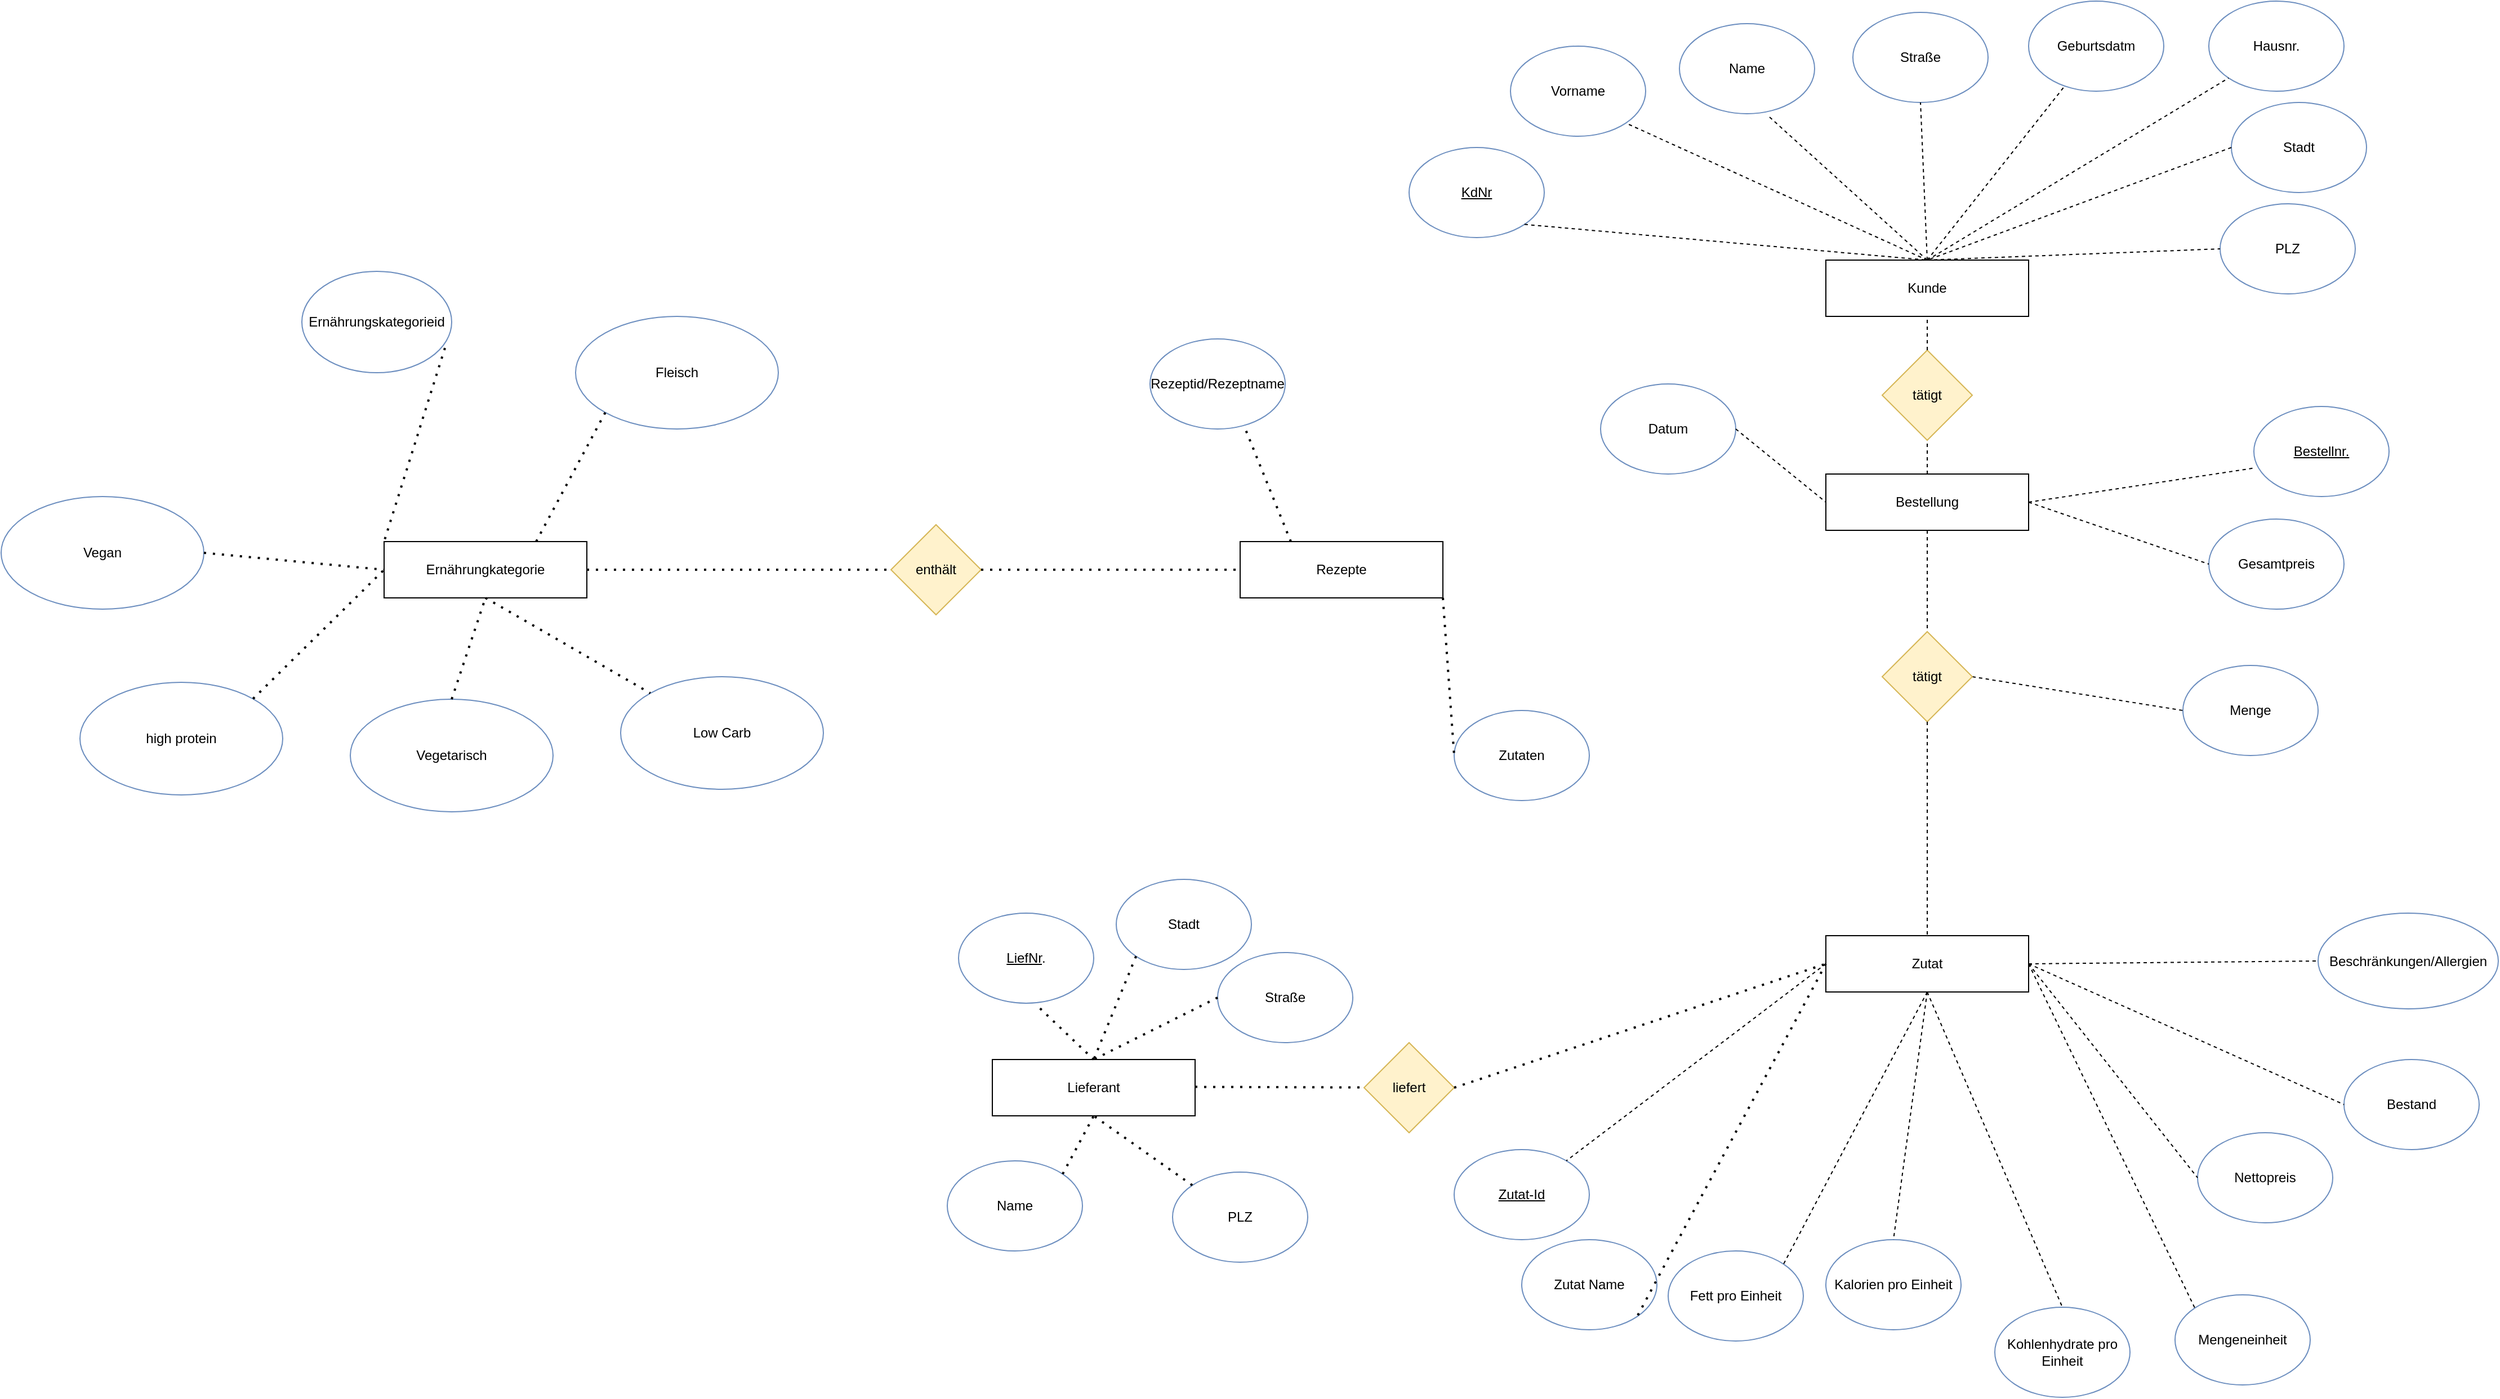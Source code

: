 <mxfile version="15.5.6" type="github">
  <diagram id="iYXTh_BV50-DcyyvD-VH" name="Page-1">
    <mxGraphModel dx="3685" dy="1137" grid="1" gridSize="10" guides="1" tooltips="1" connect="1" arrows="1" fold="1" page="1" pageScale="1" pageWidth="827" pageHeight="1169" math="0" shadow="0">
      <root>
        <mxCell id="0" />
        <mxCell id="1" parent="0" />
        <mxCell id="gF4w-Wv8mVssBSiLtG0P-1" value="Kunde" style="rounded=0;whiteSpace=wrap;html=1;" parent="1" vertex="1">
          <mxGeometry x="390" y="250" width="180" height="50" as="geometry" />
        </mxCell>
        <mxCell id="gF4w-Wv8mVssBSiLtG0P-2" value="&lt;u&gt;KdNr&lt;/u&gt;" style="ellipse;whiteSpace=wrap;html=1;fillColor=none;strokeColor=#6c8ebf;" parent="1" vertex="1">
          <mxGeometry x="20" y="150" width="120" height="80" as="geometry" />
        </mxCell>
        <mxCell id="gF4w-Wv8mVssBSiLtG0P-3" value="" style="endArrow=none;dashed=1;html=1;rounded=0;entryX=0.5;entryY=0;entryDx=0;entryDy=0;exitX=1;exitY=1;exitDx=0;exitDy=0;" parent="1" source="gF4w-Wv8mVssBSiLtG0P-2" target="gF4w-Wv8mVssBSiLtG0P-1" edge="1">
          <mxGeometry width="50" height="50" relative="1" as="geometry">
            <mxPoint x="300" y="140" as="sourcePoint" />
            <mxPoint x="300" y="210" as="targetPoint" />
          </mxGeometry>
        </mxCell>
        <mxCell id="RwKmN7ryFgWnyT84SK3E-1" value="Vorname" style="ellipse;whiteSpace=wrap;html=1;fillColor=none;strokeColor=#6c8ebf;" parent="1" vertex="1">
          <mxGeometry x="110" y="60" width="120" height="80" as="geometry" />
        </mxCell>
        <mxCell id="RwKmN7ryFgWnyT84SK3E-2" value="Name" style="ellipse;whiteSpace=wrap;html=1;fillColor=none;strokeColor=#6c8ebf;" parent="1" vertex="1">
          <mxGeometry x="260" y="40" width="120" height="80" as="geometry" />
        </mxCell>
        <mxCell id="RwKmN7ryFgWnyT84SK3E-3" value="Straße" style="ellipse;whiteSpace=wrap;html=1;fillColor=none;strokeColor=#6c8ebf;" parent="1" vertex="1">
          <mxGeometry x="414" y="30" width="120" height="80" as="geometry" />
        </mxCell>
        <mxCell id="RwKmN7ryFgWnyT84SK3E-4" value="Geburtsdatm" style="ellipse;whiteSpace=wrap;html=1;fillColor=none;strokeColor=#6c8ebf;" parent="1" vertex="1">
          <mxGeometry x="570" y="20" width="120" height="80" as="geometry" />
        </mxCell>
        <mxCell id="RwKmN7ryFgWnyT84SK3E-5" value="Hausnr." style="ellipse;whiteSpace=wrap;html=1;fillColor=none;strokeColor=#6c8ebf;" parent="1" vertex="1">
          <mxGeometry x="730" y="20" width="120" height="80" as="geometry" />
        </mxCell>
        <mxCell id="RwKmN7ryFgWnyT84SK3E-6" value="PLZ" style="ellipse;whiteSpace=wrap;html=1;fillColor=none;strokeColor=#6c8ebf;" parent="1" vertex="1">
          <mxGeometry x="740" y="200" width="120" height="80" as="geometry" />
        </mxCell>
        <mxCell id="RwKmN7ryFgWnyT84SK3E-7" value="Stadt" style="ellipse;whiteSpace=wrap;html=1;fillColor=none;strokeColor=#6c8ebf;" parent="1" vertex="1">
          <mxGeometry x="750" y="110" width="120" height="80" as="geometry" />
        </mxCell>
        <mxCell id="RwKmN7ryFgWnyT84SK3E-8" value="" style="endArrow=none;dashed=1;html=1;rounded=0;entryX=1;entryY=1;entryDx=0;entryDy=0;exitX=0.5;exitY=0;exitDx=0;exitDy=0;" parent="1" source="gF4w-Wv8mVssBSiLtG0P-1" target="RwKmN7ryFgWnyT84SK3E-1" edge="1">
          <mxGeometry width="50" height="50" relative="1" as="geometry">
            <mxPoint x="400" y="220" as="sourcePoint" />
            <mxPoint x="450" y="170" as="targetPoint" />
          </mxGeometry>
        </mxCell>
        <mxCell id="RwKmN7ryFgWnyT84SK3E-9" value="" style="endArrow=none;dashed=1;html=1;rounded=0;entryX=0.652;entryY=1.017;entryDx=0;entryDy=0;exitX=0.5;exitY=0;exitDx=0;exitDy=0;entryPerimeter=0;" parent="1" source="gF4w-Wv8mVssBSiLtG0P-1" target="RwKmN7ryFgWnyT84SK3E-2" edge="1">
          <mxGeometry width="50" height="50" relative="1" as="geometry">
            <mxPoint x="537.57" y="221.72" as="sourcePoint" />
            <mxPoint x="339.996" y="110.004" as="targetPoint" />
          </mxGeometry>
        </mxCell>
        <mxCell id="RwKmN7ryFgWnyT84SK3E-10" value="" style="endArrow=none;dashed=1;html=1;rounded=0;entryX=0.5;entryY=1;entryDx=0;entryDy=0;exitX=0.5;exitY=0;exitDx=0;exitDy=0;" parent="1" source="gF4w-Wv8mVssBSiLtG0P-1" target="RwKmN7ryFgWnyT84SK3E-3" edge="1">
          <mxGeometry width="50" height="50" relative="1" as="geometry">
            <mxPoint x="470" y="230" as="sourcePoint" />
            <mxPoint x="272.426" y="158.284" as="targetPoint" />
          </mxGeometry>
        </mxCell>
        <mxCell id="RwKmN7ryFgWnyT84SK3E-11" value="" style="endArrow=none;dashed=1;html=1;rounded=0;exitX=0.5;exitY=0;exitDx=0;exitDy=0;" parent="1" source="gF4w-Wv8mVssBSiLtG0P-1" target="RwKmN7ryFgWnyT84SK3E-4" edge="1">
          <mxGeometry width="50" height="50" relative="1" as="geometry">
            <mxPoint x="510" y="250" as="sourcePoint" />
            <mxPoint x="282.426" y="168.284" as="targetPoint" />
          </mxGeometry>
        </mxCell>
        <mxCell id="RwKmN7ryFgWnyT84SK3E-12" value="" style="endArrow=none;dashed=1;html=1;rounded=0;entryX=0;entryY=1;entryDx=0;entryDy=0;" parent="1" target="RwKmN7ryFgWnyT84SK3E-5" edge="1">
          <mxGeometry width="50" height="50" relative="1" as="geometry">
            <mxPoint x="480" y="250" as="sourcePoint" />
            <mxPoint x="292.426" y="178.284" as="targetPoint" />
          </mxGeometry>
        </mxCell>
        <mxCell id="RwKmN7ryFgWnyT84SK3E-13" value="" style="endArrow=none;dashed=1;html=1;rounded=0;entryX=0.5;entryY=0;entryDx=0;entryDy=0;exitX=0;exitY=0.5;exitDx=0;exitDy=0;" parent="1" source="RwKmN7ryFgWnyT84SK3E-7" target="gF4w-Wv8mVssBSiLtG0P-1" edge="1">
          <mxGeometry width="50" height="50" relative="1" as="geometry">
            <mxPoint x="500" y="300" as="sourcePoint" />
            <mxPoint x="302.426" y="188.284" as="targetPoint" />
          </mxGeometry>
        </mxCell>
        <mxCell id="RwKmN7ryFgWnyT84SK3E-15" value="" style="endArrow=none;dashed=1;html=1;rounded=0;entryX=0;entryY=0.5;entryDx=0;entryDy=0;" parent="1" target="RwKmN7ryFgWnyT84SK3E-6" edge="1">
          <mxGeometry width="50" height="50" relative="1" as="geometry">
            <mxPoint x="480" y="250" as="sourcePoint" />
            <mxPoint x="490" y="180" as="targetPoint" />
          </mxGeometry>
        </mxCell>
        <mxCell id="RwKmN7ryFgWnyT84SK3E-18" value="tätigt" style="rhombus;whiteSpace=wrap;html=1;fillColor=#fff2cc;strokeColor=#d6b656;" parent="1" vertex="1">
          <mxGeometry x="440" y="330" width="80" height="80" as="geometry" />
        </mxCell>
        <mxCell id="RwKmN7ryFgWnyT84SK3E-20" value="" style="endArrow=none;dashed=1;html=1;rounded=0;entryX=0.5;entryY=1;entryDx=0;entryDy=0;exitX=0.5;exitY=0;exitDx=0;exitDy=0;" parent="1" source="RwKmN7ryFgWnyT84SK3E-18" target="gF4w-Wv8mVssBSiLtG0P-1" edge="1">
          <mxGeometry width="50" height="50" relative="1" as="geometry">
            <mxPoint x="400" y="360" as="sourcePoint" />
            <mxPoint x="450" y="310" as="targetPoint" />
          </mxGeometry>
        </mxCell>
        <mxCell id="RwKmN7ryFgWnyT84SK3E-22" value="Bestellung" style="rounded=0;whiteSpace=wrap;html=1;" parent="1" vertex="1">
          <mxGeometry x="390" y="440" width="180" height="50" as="geometry" />
        </mxCell>
        <mxCell id="RwKmN7ryFgWnyT84SK3E-23" value="Gesamtpreis" style="ellipse;whiteSpace=wrap;html=1;fillColor=none;strokeColor=#6c8ebf;" parent="1" vertex="1">
          <mxGeometry x="730" y="480" width="120" height="80" as="geometry" />
        </mxCell>
        <mxCell id="RwKmN7ryFgWnyT84SK3E-24" value="&lt;u&gt;Bestellnr.&lt;/u&gt;" style="ellipse;whiteSpace=wrap;html=1;fillColor=none;strokeColor=#6c8ebf;" parent="1" vertex="1">
          <mxGeometry x="770" y="380" width="120" height="80" as="geometry" />
        </mxCell>
        <mxCell id="RwKmN7ryFgWnyT84SK3E-25" value="Datum" style="ellipse;whiteSpace=wrap;html=1;fillColor=none;strokeColor=#6c8ebf;" parent="1" vertex="1">
          <mxGeometry x="190" y="360" width="120" height="80" as="geometry" />
        </mxCell>
        <mxCell id="RwKmN7ryFgWnyT84SK3E-26" value="" style="endArrow=none;dashed=1;html=1;rounded=0;entryX=0;entryY=0.5;entryDx=0;entryDy=0;exitX=1;exitY=0.5;exitDx=0;exitDy=0;" parent="1" source="RwKmN7ryFgWnyT84SK3E-25" target="RwKmN7ryFgWnyT84SK3E-22" edge="1">
          <mxGeometry width="50" height="50" relative="1" as="geometry">
            <mxPoint x="290" y="640" as="sourcePoint" />
            <mxPoint x="340" y="590" as="targetPoint" />
          </mxGeometry>
        </mxCell>
        <mxCell id="RwKmN7ryFgWnyT84SK3E-27" value="" style="endArrow=none;dashed=1;html=1;rounded=0;exitX=1;exitY=0.5;exitDx=0;exitDy=0;entryX=0.014;entryY=0.681;entryDx=0;entryDy=0;entryPerimeter=0;" parent="1" source="RwKmN7ryFgWnyT84SK3E-22" target="RwKmN7ryFgWnyT84SK3E-24" edge="1">
          <mxGeometry width="50" height="50" relative="1" as="geometry">
            <mxPoint x="620" y="560" as="sourcePoint" />
            <mxPoint x="670" y="510" as="targetPoint" />
          </mxGeometry>
        </mxCell>
        <mxCell id="RwKmN7ryFgWnyT84SK3E-28" value="" style="endArrow=none;dashed=1;html=1;rounded=0;exitX=1;exitY=0.5;exitDx=0;exitDy=0;entryX=0;entryY=0.5;entryDx=0;entryDy=0;" parent="1" source="RwKmN7ryFgWnyT84SK3E-22" target="RwKmN7ryFgWnyT84SK3E-23" edge="1">
          <mxGeometry width="50" height="50" relative="1" as="geometry">
            <mxPoint x="620" y="650" as="sourcePoint" />
            <mxPoint x="670" y="600" as="targetPoint" />
          </mxGeometry>
        </mxCell>
        <mxCell id="RwKmN7ryFgWnyT84SK3E-29" value="" style="endArrow=none;dashed=1;html=1;rounded=0;entryX=0.5;entryY=1;entryDx=0;entryDy=0;exitX=0.5;exitY=0;exitDx=0;exitDy=0;" parent="1" source="RwKmN7ryFgWnyT84SK3E-22" target="RwKmN7ryFgWnyT84SK3E-18" edge="1">
          <mxGeometry width="50" height="50" relative="1" as="geometry">
            <mxPoint x="460" y="520" as="sourcePoint" />
            <mxPoint x="510" y="470" as="targetPoint" />
          </mxGeometry>
        </mxCell>
        <mxCell id="RwKmN7ryFgWnyT84SK3E-33" value="Menge" style="ellipse;whiteSpace=wrap;html=1;fillColor=none;strokeColor=#6c8ebf;" parent="1" vertex="1">
          <mxGeometry x="707" y="610" width="120" height="80" as="geometry" />
        </mxCell>
        <mxCell id="RwKmN7ryFgWnyT84SK3E-34" value="" style="endArrow=none;dashed=1;html=1;rounded=0;exitX=1;exitY=0.5;exitDx=0;exitDy=0;entryX=0;entryY=0.5;entryDx=0;entryDy=0;" parent="1" source="3o8ierWcC-Uhl643SZl8-1" target="RwKmN7ryFgWnyT84SK3E-33" edge="1">
          <mxGeometry width="50" height="50" relative="1" as="geometry">
            <mxPoint x="520" y="585" as="sourcePoint" />
            <mxPoint x="640" y="745" as="targetPoint" />
          </mxGeometry>
        </mxCell>
        <mxCell id="RwKmN7ryFgWnyT84SK3E-36" value="Zutat" style="rounded=0;whiteSpace=wrap;html=1;" parent="1" vertex="1">
          <mxGeometry x="390" y="850" width="180" height="50" as="geometry" />
        </mxCell>
        <mxCell id="RwKmN7ryFgWnyT84SK3E-38" value="Bestand&lt;span style=&quot;color: rgba(0 , 0 , 0 , 0) ; font-family: monospace ; font-size: 0px&quot;&gt;%3CmxGraphModel%3E%3Croot%3E%3CmxCell%20id%3D%220%22%2F%3E%3CmxCell%20id%3D%221%22%20parent%3D%220%22%2F%3E%3CmxCell%20id%3D%222%22%20value%3D%22Menge%22%20style%3D%22ellipse%3BwhiteSpace%3Dwrap%3Bhtml%3D1%3B%22%20vertex%3D%221%22%20parent%3D%221%22%3E%3CmxGeometry%20x%3D%22690%22%20y%3D%22660%22%20width%3D%22120%22%20height%3D%2280%22%20as%3D%22geometry%22%2F%3E%3C%2FmxCell%3E%3C%2Froot%3E%3C%2FmxGraphModel%3E&lt;/span&gt;&lt;span style=&quot;color: rgba(0 , 0 , 0 , 0) ; font-family: monospace ; font-size: 0px&quot;&gt;%3CmxGraphModel%3E%3Croot%3E%3CmxCell%20id%3D%220%22%2F%3E%3CmxCell%20id%3D%221%22%20parent%3D%220%22%2F%3E%3CmxCell%20id%3D%222%22%20value%3D%22Menge%22%20style%3D%22ellipse%3BwhiteSpace%3Dwrap%3Bhtml%3D1%3B%22%20vertex%3D%221%22%20parent%3D%221%22%3E%3CmxGeometry%20x%3D%22690%22%20y%3D%22660%22%20width%3D%22120%22%20height%3D%2280%22%20as%3D%22geometry%22%2F%3E%3C%2FmxCell%3E%3C%2Froot%3E%3C%2FmxGraphModel%3E&lt;/span&gt;" style="ellipse;whiteSpace=wrap;html=1;fillColor=none;strokeColor=#6c8ebf;" parent="1" vertex="1">
          <mxGeometry x="850" y="960" width="120" height="80" as="geometry" />
        </mxCell>
        <mxCell id="RwKmN7ryFgWnyT84SK3E-39" value="Nettopreis&lt;span style=&quot;color: rgba(0 , 0 , 0 , 0) ; font-family: monospace ; font-size: 0px&quot;&gt;%3CmxGraphModel%3E%3Croot%3E%3CmxCell%20id%3D%220%22%2F%3E%3CmxCell%20id%3D%221%22%20parent%3D%220%22%2F%3E%3CmxCell%20id%3D%222%22%20value%3D%22Menge%22%20style%3D%22ellipse%3BwhiteSpace%3Dwrap%3Bhtml%3D1%3B%22%20vertex%3D%221%22%20parent%3D%221%22%3E%3CmxGeometry%20x%3D%22690%22%20y%3D%22660%22%20width%3D%22120%22%20height%3D%2280%22%20as%3D%22geometry%22%2F%3E%3C%2FmxCell%3E%3C%2Froot%3E%3C%2FmxGraphModel%3E&lt;/span&gt;" style="ellipse;whiteSpace=wrap;html=1;fillColor=none;strokeColor=#6c8ebf;" parent="1" vertex="1">
          <mxGeometry x="720" y="1025" width="120" height="80" as="geometry" />
        </mxCell>
        <mxCell id="RwKmN7ryFgWnyT84SK3E-40" value="Mengeneinheit" style="ellipse;whiteSpace=wrap;html=1;fillColor=none;strokeColor=#6c8ebf;" parent="1" vertex="1">
          <mxGeometry x="700" y="1169" width="120" height="80" as="geometry" />
        </mxCell>
        <mxCell id="RwKmN7ryFgWnyT84SK3E-41" value="Kohlenhydrate pro Einheit" style="ellipse;whiteSpace=wrap;html=1;fillColor=none;strokeColor=#6c8ebf;" parent="1" vertex="1">
          <mxGeometry x="540" y="1180" width="120" height="80" as="geometry" />
        </mxCell>
        <mxCell id="RwKmN7ryFgWnyT84SK3E-42" value="Kalorien pro Einheit" style="ellipse;whiteSpace=wrap;html=1;fillColor=none;strokeColor=#6c8ebf;" parent="1" vertex="1">
          <mxGeometry x="390" y="1120" width="120" height="80" as="geometry" />
        </mxCell>
        <mxCell id="RwKmN7ryFgWnyT84SK3E-43" value="Fett pro Einheit" style="ellipse;whiteSpace=wrap;html=1;fillColor=none;strokeColor=#6c8ebf;" parent="1" vertex="1">
          <mxGeometry x="250" y="1130" width="120" height="80" as="geometry" />
        </mxCell>
        <mxCell id="RwKmN7ryFgWnyT84SK3E-44" value="Zutat Name" style="ellipse;whiteSpace=wrap;html=1;fillColor=none;strokeColor=#6c8ebf;" parent="1" vertex="1">
          <mxGeometry x="120" y="1120" width="120" height="80" as="geometry" />
        </mxCell>
        <mxCell id="RwKmN7ryFgWnyT84SK3E-45" value="&lt;u&gt;Zutat-Id&lt;/u&gt;" style="ellipse;whiteSpace=wrap;html=1;fillColor=none;strokeColor=#6c8ebf;" parent="1" vertex="1">
          <mxGeometry x="60" y="1040" width="120" height="80" as="geometry" />
        </mxCell>
        <mxCell id="oI25mclYty0E_CSdDh5p-1" value="" style="endArrow=none;dashed=1;html=1;rounded=0;exitX=1;exitY=0.5;exitDx=0;exitDy=0;entryX=0;entryY=0.5;entryDx=0;entryDy=0;" parent="1" source="RwKmN7ryFgWnyT84SK3E-36" target="RwKmN7ryFgWnyT84SK3E-38" edge="1">
          <mxGeometry width="50" height="50" relative="1" as="geometry">
            <mxPoint x="530" y="760" as="sourcePoint" />
            <mxPoint x="700" y="760" as="targetPoint" />
          </mxGeometry>
        </mxCell>
        <mxCell id="oI25mclYty0E_CSdDh5p-2" value="" style="endArrow=none;dashed=1;html=1;rounded=0;exitX=1;exitY=0.5;exitDx=0;exitDy=0;entryX=0;entryY=0.5;entryDx=0;entryDy=0;" parent="1" source="RwKmN7ryFgWnyT84SK3E-36" target="RwKmN7ryFgWnyT84SK3E-39" edge="1">
          <mxGeometry width="50" height="50" relative="1" as="geometry">
            <mxPoint x="580" y="885" as="sourcePoint" />
            <mxPoint x="700" y="885" as="targetPoint" />
          </mxGeometry>
        </mxCell>
        <mxCell id="oI25mclYty0E_CSdDh5p-3" value="" style="endArrow=none;dashed=1;html=1;rounded=0;exitX=1;exitY=0.5;exitDx=0;exitDy=0;entryX=0;entryY=0;entryDx=0;entryDy=0;" parent="1" source="RwKmN7ryFgWnyT84SK3E-36" target="RwKmN7ryFgWnyT84SK3E-40" edge="1">
          <mxGeometry width="50" height="50" relative="1" as="geometry">
            <mxPoint x="590" y="895" as="sourcePoint" />
            <mxPoint x="710" y="895" as="targetPoint" />
          </mxGeometry>
        </mxCell>
        <mxCell id="oI25mclYty0E_CSdDh5p-4" value="" style="endArrow=none;dashed=1;html=1;rounded=0;entryX=0.5;entryY=0;entryDx=0;entryDy=0;" parent="1" target="RwKmN7ryFgWnyT84SK3E-41" edge="1">
          <mxGeometry width="50" height="50" relative="1" as="geometry">
            <mxPoint x="480" y="900" as="sourcePoint" />
            <mxPoint x="590" y="1060" as="targetPoint" />
          </mxGeometry>
        </mxCell>
        <mxCell id="oI25mclYty0E_CSdDh5p-5" value="" style="endArrow=none;dashed=1;html=1;dashPattern=1 3;strokeWidth=2;rounded=0;entryX=1;entryY=1;entryDx=0;entryDy=0;exitX=0;exitY=0.5;exitDx=0;exitDy=0;" parent="1" source="RwKmN7ryFgWnyT84SK3E-36" target="RwKmN7ryFgWnyT84SK3E-44" edge="1">
          <mxGeometry width="50" height="50" relative="1" as="geometry">
            <mxPoint x="330" y="860" as="sourcePoint" />
            <mxPoint x="380" y="810" as="targetPoint" />
          </mxGeometry>
        </mxCell>
        <mxCell id="oI25mclYty0E_CSdDh5p-6" value="" style="endArrow=none;dashed=1;html=1;rounded=0;exitX=0;exitY=0.5;exitDx=0;exitDy=0;" parent="1" source="RwKmN7ryFgWnyT84SK3E-36" target="RwKmN7ryFgWnyT84SK3E-45" edge="1">
          <mxGeometry width="50" height="50" relative="1" as="geometry">
            <mxPoint x="610" y="915" as="sourcePoint" />
            <mxPoint x="730" y="915" as="targetPoint" />
          </mxGeometry>
        </mxCell>
        <mxCell id="oI25mclYty0E_CSdDh5p-7" value="" style="endArrow=none;dashed=1;html=1;rounded=0;exitX=0.5;exitY=1;exitDx=0;exitDy=0;entryX=0.5;entryY=0;entryDx=0;entryDy=0;" parent="1" source="RwKmN7ryFgWnyT84SK3E-36" target="RwKmN7ryFgWnyT84SK3E-42" edge="1">
          <mxGeometry width="50" height="50" relative="1" as="geometry">
            <mxPoint x="620" y="925" as="sourcePoint" />
            <mxPoint x="480" y="1070" as="targetPoint" />
            <Array as="points" />
          </mxGeometry>
        </mxCell>
        <mxCell id="oI25mclYty0E_CSdDh5p-8" value="" style="endArrow=none;dashed=1;html=1;rounded=0;exitX=0.5;exitY=1;exitDx=0;exitDy=0;entryX=1;entryY=0;entryDx=0;entryDy=0;" parent="1" source="RwKmN7ryFgWnyT84SK3E-36" target="RwKmN7ryFgWnyT84SK3E-43" edge="1">
          <mxGeometry width="50" height="50" relative="1" as="geometry">
            <mxPoint x="630" y="935" as="sourcePoint" />
            <mxPoint x="750" y="935" as="targetPoint" />
          </mxGeometry>
        </mxCell>
        <mxCell id="oI25mclYty0E_CSdDh5p-9" value="Lieferant" style="rounded=0;whiteSpace=wrap;html=1;" parent="1" vertex="1">
          <mxGeometry x="-350" y="960" width="180" height="50" as="geometry" />
        </mxCell>
        <mxCell id="oI25mclYty0E_CSdDh5p-11" value="&lt;u&gt;LiefNr&lt;/u&gt;." style="ellipse;whiteSpace=wrap;html=1;fillColor=none;strokeColor=#6c8ebf;" parent="1" vertex="1">
          <mxGeometry x="-380" y="830" width="120" height="80" as="geometry" />
        </mxCell>
        <mxCell id="oI25mclYty0E_CSdDh5p-12" value="Name" style="ellipse;whiteSpace=wrap;html=1;fillColor=none;strokeColor=#6c8ebf;" parent="1" vertex="1">
          <mxGeometry x="-390" y="1050" width="120" height="80" as="geometry" />
        </mxCell>
        <mxCell id="oI25mclYty0E_CSdDh5p-13" value="PLZ" style="ellipse;whiteSpace=wrap;html=1;fillColor=none;strokeColor=#6c8ebf;" parent="1" vertex="1">
          <mxGeometry x="-190" y="1060" width="120" height="80" as="geometry" />
        </mxCell>
        <mxCell id="oI25mclYty0E_CSdDh5p-15" value="Straße" style="ellipse;whiteSpace=wrap;html=1;fillColor=none;strokeColor=#6c8ebf;" parent="1" vertex="1">
          <mxGeometry x="-150" y="865" width="120" height="80" as="geometry" />
        </mxCell>
        <mxCell id="oI25mclYty0E_CSdDh5p-16" value="Stadt" style="ellipse;whiteSpace=wrap;html=1;fillColor=none;strokeColor=#6c8ebf;" parent="1" vertex="1">
          <mxGeometry x="-240" y="800" width="120" height="80" as="geometry" />
        </mxCell>
        <mxCell id="oI25mclYty0E_CSdDh5p-17" value="liefert" style="rhombus;whiteSpace=wrap;html=1;fillColor=#fff2cc;strokeColor=#d6b656;" parent="1" vertex="1">
          <mxGeometry x="-20" y="945" width="80" height="80" as="geometry" />
        </mxCell>
        <mxCell id="oI25mclYty0E_CSdDh5p-18" value="" style="endArrow=none;dashed=1;html=1;dashPattern=1 3;strokeWidth=2;rounded=0;entryX=0;entryY=0.5;entryDx=0;entryDy=0;exitX=1;exitY=0.5;exitDx=0;exitDy=0;" parent="1" source="oI25mclYty0E_CSdDh5p-17" target="RwKmN7ryFgWnyT84SK3E-36" edge="1">
          <mxGeometry width="50" height="50" relative="1" as="geometry">
            <mxPoint x="210" y="875" as="sourcePoint" />
            <mxPoint x="320" y="870" as="targetPoint" />
          </mxGeometry>
        </mxCell>
        <mxCell id="oI25mclYty0E_CSdDh5p-19" value="" style="endArrow=none;dashed=1;html=1;dashPattern=1 3;strokeWidth=2;rounded=0;exitX=1;exitY=0.5;exitDx=0;exitDy=0;" parent="1" edge="1">
          <mxGeometry width="50" height="50" relative="1" as="geometry">
            <mxPoint x="-170" y="984.29" as="sourcePoint" />
            <mxPoint x="-20" y="984.79" as="targetPoint" />
          </mxGeometry>
        </mxCell>
        <mxCell id="oI25mclYty0E_CSdDh5p-20" value="" style="endArrow=none;dashed=1;html=1;dashPattern=1 3;strokeWidth=2;rounded=0;exitX=0.603;exitY=1.058;exitDx=0;exitDy=0;exitPerimeter=0;entryX=0.5;entryY=0;entryDx=0;entryDy=0;" parent="1" source="oI25mclYty0E_CSdDh5p-11" target="oI25mclYty0E_CSdDh5p-9" edge="1">
          <mxGeometry width="50" height="50" relative="1" as="geometry">
            <mxPoint x="-300" y="970" as="sourcePoint" />
            <mxPoint x="-250" y="920" as="targetPoint" />
          </mxGeometry>
        </mxCell>
        <mxCell id="oI25mclYty0E_CSdDh5p-21" value="" style="endArrow=none;dashed=1;html=1;dashPattern=1 3;strokeWidth=2;rounded=0;exitX=0;exitY=1;exitDx=0;exitDy=0;entryX=0.5;entryY=0;entryDx=0;entryDy=0;" parent="1" source="oI25mclYty0E_CSdDh5p-16" target="oI25mclYty0E_CSdDh5p-9" edge="1">
          <mxGeometry width="50" height="50" relative="1" as="geometry">
            <mxPoint x="-297.64" y="924.64" as="sourcePoint" />
            <mxPoint x="-250" y="960" as="targetPoint" />
          </mxGeometry>
        </mxCell>
        <mxCell id="oI25mclYty0E_CSdDh5p-22" value="" style="endArrow=none;dashed=1;html=1;dashPattern=1 3;strokeWidth=2;rounded=0;exitX=0;exitY=0.5;exitDx=0;exitDy=0;entryX=0.5;entryY=0;entryDx=0;entryDy=0;" parent="1" source="oI25mclYty0E_CSdDh5p-15" target="oI25mclYty0E_CSdDh5p-9" edge="1">
          <mxGeometry width="50" height="50" relative="1" as="geometry">
            <mxPoint x="-212.426" y="878.284" as="sourcePoint" />
            <mxPoint x="-250" y="970" as="targetPoint" />
          </mxGeometry>
        </mxCell>
        <mxCell id="oI25mclYty0E_CSdDh5p-23" value="" style="endArrow=none;dashed=1;html=1;dashPattern=1 3;strokeWidth=2;rounded=0;exitX=0;exitY=0;exitDx=0;exitDy=0;entryX=0.5;entryY=1;entryDx=0;entryDy=0;" parent="1" source="oI25mclYty0E_CSdDh5p-13" target="oI25mclYty0E_CSdDh5p-9" edge="1">
          <mxGeometry width="50" height="50" relative="1" as="geometry">
            <mxPoint x="-150" y="915" as="sourcePoint" />
            <mxPoint x="-250" y="970" as="targetPoint" />
          </mxGeometry>
        </mxCell>
        <mxCell id="oI25mclYty0E_CSdDh5p-24" value="" style="endArrow=none;dashed=1;html=1;dashPattern=1 3;strokeWidth=2;rounded=0;exitX=1;exitY=0;exitDx=0;exitDy=0;" parent="1" source="oI25mclYty0E_CSdDh5p-12" edge="1">
          <mxGeometry width="50" height="50" relative="1" as="geometry">
            <mxPoint x="-162.426" y="1081.716" as="sourcePoint" />
            <mxPoint x="-260" y="1010" as="targetPoint" />
          </mxGeometry>
        </mxCell>
        <mxCell id="oI25mclYty0E_CSdDh5p-29" value="Rezepte" style="rounded=0;whiteSpace=wrap;html=1;" parent="1" vertex="1">
          <mxGeometry x="-130" y="500" width="180" height="50" as="geometry" />
        </mxCell>
        <mxCell id="oI25mclYty0E_CSdDh5p-31" value="Rezeptid/Rezeptname" style="ellipse;whiteSpace=wrap;html=1;fillColor=none;strokeColor=#6c8ebf;" parent="1" vertex="1">
          <mxGeometry x="-210" y="320" width="120" height="80" as="geometry" />
        </mxCell>
        <mxCell id="3o8ierWcC-Uhl643SZl8-1" value="tätigt" style="rhombus;whiteSpace=wrap;html=1;fillColor=#fff2cc;strokeColor=#d6b656;" parent="1" vertex="1">
          <mxGeometry x="440" y="580" width="80" height="80" as="geometry" />
        </mxCell>
        <mxCell id="3o8ierWcC-Uhl643SZl8-5" value="Ernährungkategorie" style="rounded=0;whiteSpace=wrap;html=1;" parent="1" vertex="1">
          <mxGeometry x="-890" y="500" width="180" height="50" as="geometry" />
        </mxCell>
        <mxCell id="3o8ierWcC-Uhl643SZl8-6" value="Ernährungskategorieid" style="ellipse;whiteSpace=wrap;html=1;fillColor=none;strokeColor=#6c8ebf;" parent="1" vertex="1">
          <mxGeometry x="-963" y="260" width="133" height="90" as="geometry" />
        </mxCell>
        <mxCell id="3o8ierWcC-Uhl643SZl8-11" value="" style="endArrow=none;dashed=1;html=1;dashPattern=1 3;strokeWidth=2;rounded=0;entryX=0.696;entryY=0.966;entryDx=0;entryDy=0;exitX=0.25;exitY=0;exitDx=0;exitDy=0;entryPerimeter=0;" parent="1" source="oI25mclYty0E_CSdDh5p-29" target="oI25mclYty0E_CSdDh5p-31" edge="1">
          <mxGeometry width="50" height="50" relative="1" as="geometry">
            <mxPoint x="-290" y="542.5" as="sourcePoint" />
            <mxPoint x="-220.0" y="542.5" as="targetPoint" />
          </mxGeometry>
        </mxCell>
        <mxCell id="3o8ierWcC-Uhl643SZl8-12" value="enthält" style="rhombus;whiteSpace=wrap;html=1;fillColor=#fff2cc;strokeColor=#d6b656;" parent="1" vertex="1">
          <mxGeometry x="-440" y="485" width="80" height="80" as="geometry" />
        </mxCell>
        <mxCell id="3o8ierWcC-Uhl643SZl8-14" value="" style="endArrow=none;dashed=1;html=1;dashPattern=1 3;strokeWidth=2;rounded=0;exitX=1;exitY=0.5;exitDx=0;exitDy=0;entryX=0;entryY=0.5;entryDx=0;entryDy=0;" parent="1" source="3o8ierWcC-Uhl643SZl8-5" edge="1" target="3o8ierWcC-Uhl643SZl8-12">
          <mxGeometry width="50" height="50" relative="1" as="geometry">
            <mxPoint x="110" y="647.5" as="sourcePoint" />
            <mxPoint x="-440" y="525" as="targetPoint" />
          </mxGeometry>
        </mxCell>
        <mxCell id="3o8ierWcC-Uhl643SZl8-15" value="" style="endArrow=none;dashed=1;html=1;dashPattern=1 3;strokeWidth=2;rounded=0;exitX=0.955;exitY=0.756;exitDx=0;exitDy=0;exitPerimeter=0;entryX=0;entryY=0;entryDx=0;entryDy=0;" parent="1" source="3o8ierWcC-Uhl643SZl8-6" target="3o8ierWcC-Uhl643SZl8-5" edge="1">
          <mxGeometry width="50" height="50" relative="1" as="geometry">
            <mxPoint x="-550" y="577" as="sourcePoint" />
            <mxPoint x="-440" y="580" as="targetPoint" />
          </mxGeometry>
        </mxCell>
        <mxCell id="lAoiAKrzLgGpEjyM6EpF-1" value="Beschränkungen/Allergien" style="ellipse;whiteSpace=wrap;html=1;fillColor=none;strokeColor=#6c8ebf;" parent="1" vertex="1">
          <mxGeometry x="827" y="830" width="160" height="85" as="geometry" />
        </mxCell>
        <mxCell id="lAoiAKrzLgGpEjyM6EpF-2" value="" style="endArrow=none;dashed=1;html=1;rounded=0;exitX=1;exitY=0.5;exitDx=0;exitDy=0;entryX=0;entryY=0.5;entryDx=0;entryDy=0;" parent="1" source="RwKmN7ryFgWnyT84SK3E-36" target="lAoiAKrzLgGpEjyM6EpF-1" edge="1">
          <mxGeometry width="50" height="50" relative="1" as="geometry">
            <mxPoint x="610" y="860" as="sourcePoint" />
            <mxPoint x="890" y="985" as="targetPoint" />
          </mxGeometry>
        </mxCell>
        <mxCell id="lAoiAKrzLgGpEjyM6EpF-3" value="Vegan&lt;span style=&quot;color: rgba(0 , 0 , 0 , 0) ; font-family: monospace ; font-size: 0px&quot;&gt;%3CmxGraphModel%3E%3Croot%3E%3CmxCell%20id%3D%220%22%2F%3E%3CmxCell%20id%3D%221%22%20parent%3D%220%22%2F%3E%3CmxCell%20id%3D%222%22%20value%3D%22Ern%C3%A4hrungskategorienname%22%20style%3D%22ellipse%3BwhiteSpace%3Dwrap%3Bhtml%3D1%3BfillColor%3Dnone%3BstrokeColor%3D%236c8ebf%3B%22%20vertex%3D%221%22%20parent%3D%221%22%3E%3CmxGeometry%20x%3D%22-60%22%20y%3D%22470%22%20width%3D%22180%22%20height%3D%22100%22%20as%3D%22geometry%22%2F%3E%3C%2FmxCell%3E%3C%2Froot%3E%3C%2FmxGraphModel%3E&lt;/span&gt;" style="ellipse;whiteSpace=wrap;html=1;fillColor=none;strokeColor=#6c8ebf;" parent="1" vertex="1">
          <mxGeometry x="-1230" y="460" width="180" height="100" as="geometry" />
        </mxCell>
        <mxCell id="lAoiAKrzLgGpEjyM6EpF-4" value="Vegetarisch" style="ellipse;whiteSpace=wrap;html=1;fillColor=none;strokeColor=#6c8ebf;" parent="1" vertex="1">
          <mxGeometry x="-920" y="640" width="180" height="100" as="geometry" />
        </mxCell>
        <mxCell id="lAoiAKrzLgGpEjyM6EpF-5" value="Low Carb" style="ellipse;whiteSpace=wrap;html=1;fillColor=none;strokeColor=#6c8ebf;" parent="1" vertex="1">
          <mxGeometry x="-680" y="620" width="180" height="100" as="geometry" />
        </mxCell>
        <mxCell id="lAoiAKrzLgGpEjyM6EpF-6" value="high protein" style="ellipse;whiteSpace=wrap;html=1;fillColor=none;strokeColor=#6c8ebf;" parent="1" vertex="1">
          <mxGeometry x="-1160" y="625" width="180" height="100" as="geometry" />
        </mxCell>
        <mxCell id="lAoiAKrzLgGpEjyM6EpF-7" value="" style="endArrow=none;dashed=1;html=1;dashPattern=1 3;strokeWidth=2;rounded=0;exitX=1;exitY=0.5;exitDx=0;exitDy=0;entryX=0;entryY=0.5;entryDx=0;entryDy=0;" parent="1" source="lAoiAKrzLgGpEjyM6EpF-3" target="3o8ierWcC-Uhl643SZl8-5" edge="1">
          <mxGeometry width="50" height="50" relative="1" as="geometry">
            <mxPoint x="-582.985" y="578.04" as="sourcePoint" />
            <mxPoint x="-560" y="650" as="targetPoint" />
          </mxGeometry>
        </mxCell>
        <mxCell id="lAoiAKrzLgGpEjyM6EpF-8" value="" style="endArrow=none;dashed=1;html=1;dashPattern=1 3;strokeWidth=2;rounded=0;exitX=1;exitY=0;exitDx=0;exitDy=0;entryX=0;entryY=0.5;entryDx=0;entryDy=0;" parent="1" source="lAoiAKrzLgGpEjyM6EpF-6" target="3o8ierWcC-Uhl643SZl8-5" edge="1">
          <mxGeometry width="50" height="50" relative="1" as="geometry">
            <mxPoint x="-572.985" y="588.04" as="sourcePoint" />
            <mxPoint x="-550" y="660" as="targetPoint" />
          </mxGeometry>
        </mxCell>
        <mxCell id="lAoiAKrzLgGpEjyM6EpF-9" value="" style="endArrow=none;dashed=1;html=1;dashPattern=1 3;strokeWidth=2;rounded=0;exitX=0.5;exitY=0;exitDx=0;exitDy=0;entryX=0.5;entryY=1;entryDx=0;entryDy=0;" parent="1" source="lAoiAKrzLgGpEjyM6EpF-4" target="3o8ierWcC-Uhl643SZl8-5" edge="1">
          <mxGeometry width="50" height="50" relative="1" as="geometry">
            <mxPoint x="-562.985" y="598.04" as="sourcePoint" />
            <mxPoint x="-480" y="700" as="targetPoint" />
          </mxGeometry>
        </mxCell>
        <mxCell id="lAoiAKrzLgGpEjyM6EpF-10" value="" style="endArrow=none;dashed=1;html=1;dashPattern=1 3;strokeWidth=2;rounded=0;exitX=0.5;exitY=1;exitDx=0;exitDy=0;entryX=0;entryY=0;entryDx=0;entryDy=0;" parent="1" source="3o8ierWcC-Uhl643SZl8-5" target="lAoiAKrzLgGpEjyM6EpF-5" edge="1">
          <mxGeometry width="50" height="50" relative="1" as="geometry">
            <mxPoint x="-552.985" y="608.04" as="sourcePoint" />
            <mxPoint x="-530" y="680" as="targetPoint" />
          </mxGeometry>
        </mxCell>
        <mxCell id="XvA6VlhoWbFpO4MBndmj-1" value="Zutaten" style="ellipse;whiteSpace=wrap;html=1;fillColor=none;strokeColor=#6c8ebf;" parent="1" vertex="1">
          <mxGeometry x="60" y="650" width="120" height="80" as="geometry" />
        </mxCell>
        <mxCell id="XvA6VlhoWbFpO4MBndmj-2" value="" style="endArrow=none;dashed=1;html=1;dashPattern=1 3;strokeWidth=2;rounded=0;entryX=0;entryY=0.5;entryDx=0;entryDy=0;exitX=1;exitY=1;exitDx=0;exitDy=0;" parent="1" source="oI25mclYty0E_CSdDh5p-29" target="XvA6VlhoWbFpO4MBndmj-1" edge="1">
          <mxGeometry width="50" height="50" relative="1" as="geometry">
            <mxPoint x="370" y="615" as="sourcePoint" />
            <mxPoint x="400" y="690" as="targetPoint" />
          </mxGeometry>
        </mxCell>
        <mxCell id="DhfeWtTuuBxNUamtWyp0-1" value="Fleisch" style="ellipse;whiteSpace=wrap;html=1;fillColor=none;strokeColor=#6c8ebf;" vertex="1" parent="1">
          <mxGeometry x="-720" y="300" width="180" height="100" as="geometry" />
        </mxCell>
        <mxCell id="DhfeWtTuuBxNUamtWyp0-2" value="" style="endArrow=none;dashed=1;html=1;dashPattern=1 3;strokeWidth=2;rounded=0;exitX=0;exitY=1;exitDx=0;exitDy=0;entryX=0.75;entryY=0;entryDx=0;entryDy=0;" edge="1" parent="1" source="DhfeWtTuuBxNUamtWyp0-1" target="3o8ierWcC-Uhl643SZl8-5">
          <mxGeometry width="50" height="50" relative="1" as="geometry">
            <mxPoint x="-825.985" y="338.04" as="sourcePoint" />
            <mxPoint x="-880" y="510" as="targetPoint" />
          </mxGeometry>
        </mxCell>
        <mxCell id="DhfeWtTuuBxNUamtWyp0-3" value="" style="endArrow=none;dashed=1;html=1;dashPattern=1 3;strokeWidth=2;rounded=0;exitX=1;exitY=0.5;exitDx=0;exitDy=0;entryX=0;entryY=0.5;entryDx=0;entryDy=0;" edge="1" parent="1" source="3o8ierWcC-Uhl643SZl8-12" target="oI25mclYty0E_CSdDh5p-29">
          <mxGeometry width="50" height="50" relative="1" as="geometry">
            <mxPoint x="-700.0" y="535" as="sourcePoint" />
            <mxPoint x="-120" y="535" as="targetPoint" />
          </mxGeometry>
        </mxCell>
        <mxCell id="DhfeWtTuuBxNUamtWyp0-4" value="" style="endArrow=none;dashed=1;html=1;rounded=0;exitX=0.5;exitY=1;exitDx=0;exitDy=0;entryX=0.5;entryY=0;entryDx=0;entryDy=0;" edge="1" parent="1" source="RwKmN7ryFgWnyT84SK3E-22" target="3o8ierWcC-Uhl643SZl8-1">
          <mxGeometry width="50" height="50" relative="1" as="geometry">
            <mxPoint x="530" y="630" as="sourcePoint" />
            <mxPoint x="717" y="660" as="targetPoint" />
          </mxGeometry>
        </mxCell>
        <mxCell id="DhfeWtTuuBxNUamtWyp0-5" value="" style="endArrow=none;dashed=1;html=1;rounded=0;exitX=0.5;exitY=1;exitDx=0;exitDy=0;entryX=0.5;entryY=0;entryDx=0;entryDy=0;" edge="1" parent="1" source="3o8ierWcC-Uhl643SZl8-1" target="RwKmN7ryFgWnyT84SK3E-36">
          <mxGeometry width="50" height="50" relative="1" as="geometry">
            <mxPoint x="540" y="640" as="sourcePoint" />
            <mxPoint x="727" y="670" as="targetPoint" />
          </mxGeometry>
        </mxCell>
      </root>
    </mxGraphModel>
  </diagram>
</mxfile>
